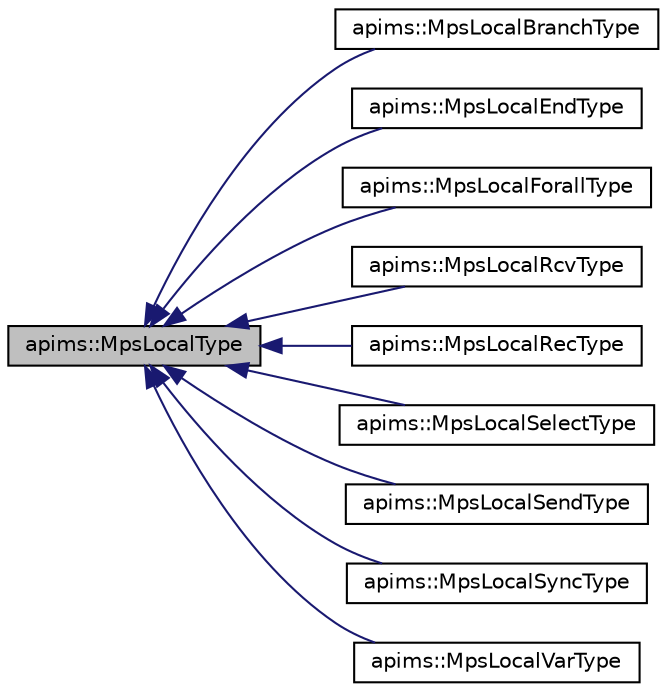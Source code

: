 digraph G
{
  edge [fontname="Helvetica",fontsize="10",labelfontname="Helvetica",labelfontsize="10"];
  node [fontname="Helvetica",fontsize="10",shape=record];
  rankdir=LR;
  Node1 [label="apims::MpsLocalType",height=0.2,width=0.4,color="black", fillcolor="grey75", style="filled" fontcolor="black"];
  Node1 -> Node2 [dir=back,color="midnightblue",fontsize="10",style="solid",fontname="Helvetica"];
  Node2 [label="apims::MpsLocalBranchType",height=0.2,width=0.4,color="black", fillcolor="white", style="filled",URL="$classapims_1_1_mps_local_branch_type.html"];
  Node1 -> Node3 [dir=back,color="midnightblue",fontsize="10",style="solid",fontname="Helvetica"];
  Node3 [label="apims::MpsLocalEndType",height=0.2,width=0.4,color="black", fillcolor="white", style="filled",URL="$classapims_1_1_mps_local_end_type.html"];
  Node1 -> Node4 [dir=back,color="midnightblue",fontsize="10",style="solid",fontname="Helvetica"];
  Node4 [label="apims::MpsLocalForallType",height=0.2,width=0.4,color="black", fillcolor="white", style="filled",URL="$classapims_1_1_mps_local_forall_type.html"];
  Node1 -> Node5 [dir=back,color="midnightblue",fontsize="10",style="solid",fontname="Helvetica"];
  Node5 [label="apims::MpsLocalRcvType",height=0.2,width=0.4,color="black", fillcolor="white", style="filled",URL="$classapims_1_1_mps_local_rcv_type.html"];
  Node1 -> Node6 [dir=back,color="midnightblue",fontsize="10",style="solid",fontname="Helvetica"];
  Node6 [label="apims::MpsLocalRecType",height=0.2,width=0.4,color="black", fillcolor="white", style="filled",URL="$classapims_1_1_mps_local_rec_type.html"];
  Node1 -> Node7 [dir=back,color="midnightblue",fontsize="10",style="solid",fontname="Helvetica"];
  Node7 [label="apims::MpsLocalSelectType",height=0.2,width=0.4,color="black", fillcolor="white", style="filled",URL="$classapims_1_1_mps_local_select_type.html"];
  Node1 -> Node8 [dir=back,color="midnightblue",fontsize="10",style="solid",fontname="Helvetica"];
  Node8 [label="apims::MpsLocalSendType",height=0.2,width=0.4,color="black", fillcolor="white", style="filled",URL="$classapims_1_1_mps_local_send_type.html"];
  Node1 -> Node9 [dir=back,color="midnightblue",fontsize="10",style="solid",fontname="Helvetica"];
  Node9 [label="apims::MpsLocalSyncType",height=0.2,width=0.4,color="black", fillcolor="white", style="filled",URL="$classapims_1_1_mps_local_sync_type.html"];
  Node1 -> Node10 [dir=back,color="midnightblue",fontsize="10",style="solid",fontname="Helvetica"];
  Node10 [label="apims::MpsLocalVarType",height=0.2,width=0.4,color="black", fillcolor="white", style="filled",URL="$classapims_1_1_mps_local_var_type.html"];
}
